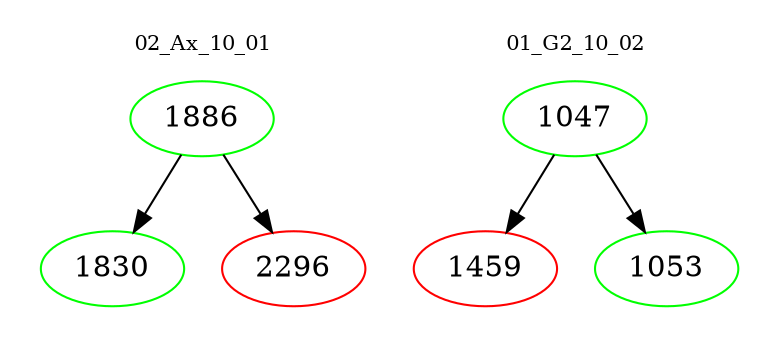 digraph{
subgraph cluster_0 {
color = white
label = "02_Ax_10_01";
fontsize=10;
T0_1886 [label="1886", color="green"]
T0_1886 -> T0_1830 [color="black"]
T0_1830 [label="1830", color="green"]
T0_1886 -> T0_2296 [color="black"]
T0_2296 [label="2296", color="red"]
}
subgraph cluster_1 {
color = white
label = "01_G2_10_02";
fontsize=10;
T1_1047 [label="1047", color="green"]
T1_1047 -> T1_1459 [color="black"]
T1_1459 [label="1459", color="red"]
T1_1047 -> T1_1053 [color="black"]
T1_1053 [label="1053", color="green"]
}
}
